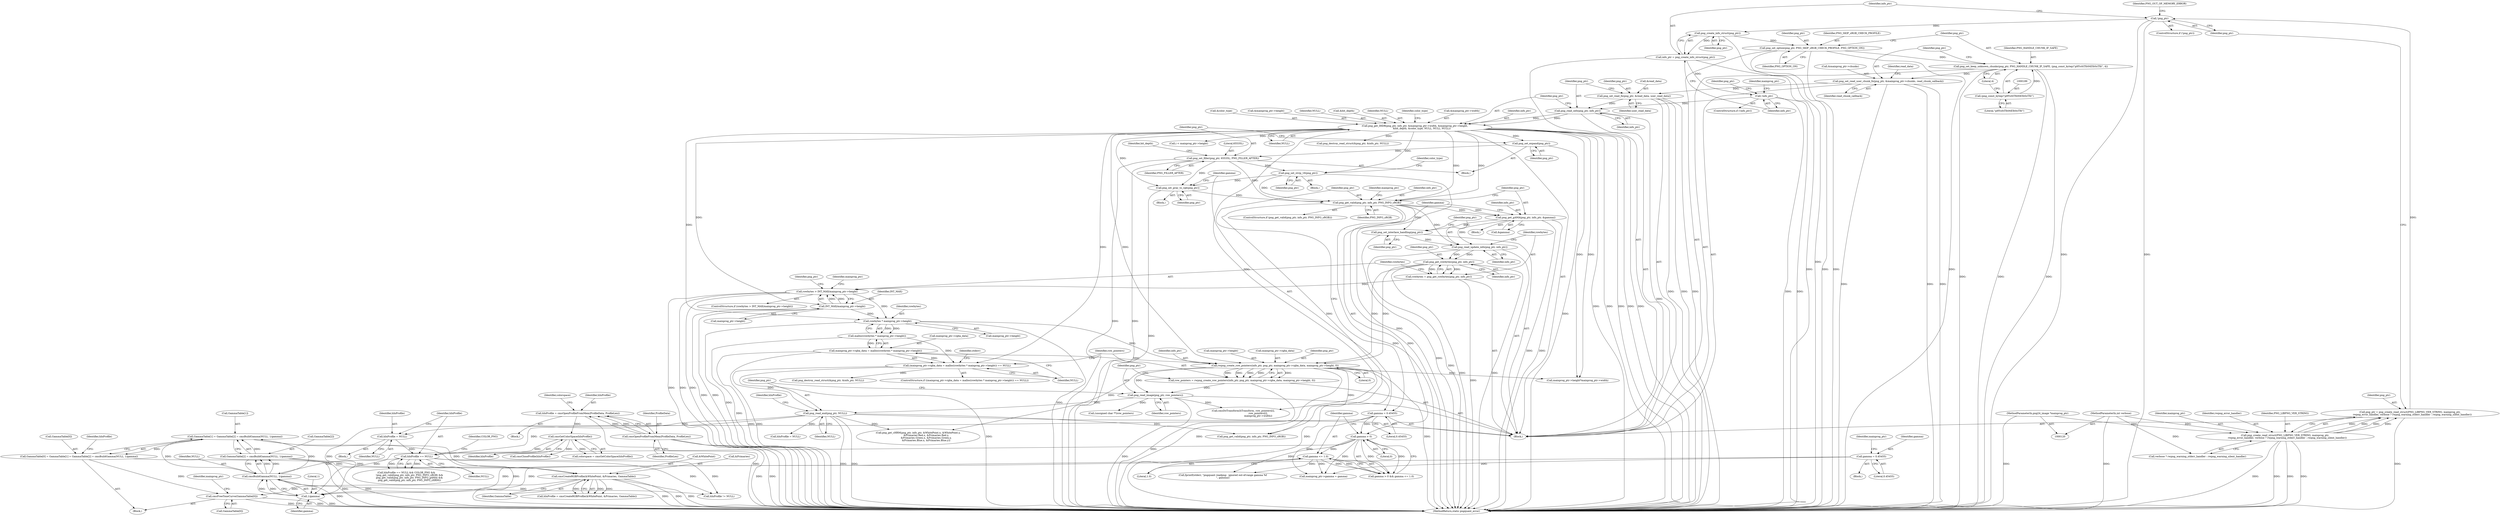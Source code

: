 digraph "0_pngquant_b7c217680cda02dddced245d237ebe8c383be285@array" {
"1000584" [label="(Call,cmsFreeToneCurve(GammaTable[0]))"];
"1000559" [label="(Call,GammaTable[0] = GammaTable[1] = GammaTable[2] = cmsBuildGamma(NULL, 1/gamma))"];
"1000563" [label="(Call,GammaTable[1] = GammaTable[2] = cmsBuildGamma(NULL, 1/gamma))"];
"1000567" [label="(Call,GammaTable[2] = cmsBuildGamma(NULL, 1/gamma))"];
"1000571" [label="(Call,cmsBuildGamma(NULL, 1/gamma))"];
"1000465" [label="(Call,hInProfile == NULL)"];
"1000460" [label="(Call,hInProfile = NULL)"];
"1000393" [label="(Call,png_read_end(png_ptr, NULL))"];
"1000390" [label="(Call,png_read_image(png_ptr, row_pointers))"];
"1000380" [label="(Call,rwpng_create_row_pointers(info_ptr, png_ptr, mainprog_ptr->rgba_data, mainprog_ptr->height, 0))"];
"1000332" [label="(Call,png_get_rowbytes(png_ptr, info_ptr))"];
"1000327" [label="(Call,png_read_update_info(png_ptr, info_ptr))"];
"1000325" [label="(Call,png_set_interlace_handling(png_ptr))"];
"1000277" [label="(Call,png_get_gAMA(png_ptr, info_ptr, &gamma))"];
"1000260" [label="(Call,png_get_valid(png_ptr, info_ptr, PNG_INFO_sRGB))"];
"1000236" [label="(Call,png_set_filler(png_ptr, 65535L, PNG_FILLER_AFTER))"];
"1000234" [label="(Call,png_set_expand(png_ptr))"];
"1000210" [label="(Call,png_get_IHDR(png_ptr, info_ptr, &mainprog_ptr->width, &mainprog_ptr->height,\n                  &bit_depth, &color_type, NULL, NULL, NULL))"];
"1000207" [label="(Call,png_read_info(png_ptr, info_ptr))"];
"1000202" [label="(Call,png_set_read_fn(png_ptr, &read_data, user_read_data))"];
"1000192" [label="(Call,png_set_read_user_chunk_fn(png_ptr, &mainprog_ptr->chunks, read_chunk_callback))"];
"1000185" [label="(Call,png_set_keep_unknown_chunks(png_ptr, PNG_HANDLE_CHUNK_IF_SAFE, (png_const_bytep)\"pHYs\0iTXt\0tEXt\0zTXt\", 4))"];
"1000181" [label="(Call,png_set_option(png_ptr, PNG_SKIP_sRGB_CHECK_PROFILE, PNG_OPTION_ON))"];
"1000154" [label="(Call,png_create_info_struct(png_ptr))"];
"1000147" [label="(Call,!png_ptr)"];
"1000136" [label="(Call,png_ptr = png_create_read_struct(PNG_LIBPNG_VER_STRING, mainprog_ptr,\n      rwpng_error_handler, verbose ? rwpng_warning_stderr_handler : rwpng_warning_silent_handler))"];
"1000138" [label="(Call,png_create_read_struct(PNG_LIBPNG_VER_STRING, mainprog_ptr,\n      rwpng_error_handler, verbose ? rwpng_warning_stderr_handler : rwpng_warning_silent_handler))"];
"1000122" [label="(MethodParameterIn,png24_image *mainprog_ptr)"];
"1000123" [label="(MethodParameterIn,int verbose)"];
"1000188" [label="(Call,(png_const_bytep)\"pHYs\0iTXt\0tEXt\0zTXt\")"];
"1000157" [label="(Call,!info_ptr)"];
"1000152" [label="(Call,info_ptr = png_create_info_struct(png_ptr))"];
"1000253" [label="(Call,png_set_gray_to_rgb(png_ptr))"];
"1000245" [label="(Call,png_set_strip_16(png_ptr))"];
"1000354" [label="(Call,mainprog_ptr->rgba_data = malloc(rowbytes * mainprog_ptr->height))"];
"1000358" [label="(Call,malloc(rowbytes * mainprog_ptr->height))"];
"1000359" [label="(Call,rowbytes * mainprog_ptr->height)"];
"1000336" [label="(Call,rowbytes > INT_MAX/mainprog_ptr->height)"];
"1000330" [label="(Call,rowbytes = png_get_rowbytes(png_ptr, info_ptr))"];
"1000338" [label="(Call,INT_MAX/mainprog_ptr->height)"];
"1000378" [label="(Call,row_pointers = rwpng_create_row_pointers(info_ptr, png_ptr, mainprog_ptr->rgba_data, mainprog_ptr->height, 0))"];
"1000353" [label="(Call,(mainprog_ptr->rgba_data = malloc(rowbytes * mainprog_ptr->height)) == NULL)"];
"1000419" [label="(Call,cmsGetColorSpace(hInProfile))"];
"1000411" [label="(Call,hInProfile = cmsOpenProfileFromMem(ProfileData, ProfileLen))"];
"1000413" [label="(Call,cmsOpenProfileFromMem(ProfileData, ProfileLen))"];
"1000573" [label="(Call,1/gamma)"];
"1000284" [label="(Call,gamma > 0)"];
"1000256" [label="(Call,gamma = 0.45455)"];
"1000317" [label="(Call,gamma = 0.45455)"];
"1000287" [label="(Call,gamma <= 1.0)"];
"1000578" [label="(Call,cmsCreateRGBProfile(&WhitePoint, &Primaries, GammaTable))"];
"1000637" [label="(Call,i < mainprog_ptr->height)"];
"1000142" [label="(Call,verbose ? rwpng_warning_stderr_handler : rwpng_warning_silent_handler)"];
"1000287" [label="(Call,gamma <= 1.0)"];
"1000148" [label="(Identifier,png_ptr)"];
"1000573" [label="(Call,1/gamma)"];
"1000333" [label="(Identifier,png_ptr)"];
"1000227" [label="(Identifier,NULL)"];
"1000217" [label="(Call,&mainprog_ptr->height)"];
"1000185" [label="(Call,png_set_keep_unknown_chunks(png_ptr, PNG_HANDLE_CHUNK_IF_SAFE, (png_const_bytep)\"pHYs\0iTXt\0tEXt\0zTXt\", 4))"];
"1000369" [label="(Call,png_destroy_read_struct(&png_ptr, &info_ptr, NULL))"];
"1000465" [label="(Call,hInProfile == NULL)"];
"1000155" [label="(Identifier,png_ptr)"];
"1000320" [label="(Call,mainprog_ptr->gamma = gamma)"];
"1000328" [label="(Identifier,png_ptr)"];
"1000395" [label="(Identifier,NULL)"];
"1000461" [label="(Identifier,hInProfile)"];
"1000346" [label="(Identifier,png_ptr)"];
"1000413" [label="(Call,cmsOpenProfileFromMem(ProfileData, ProfileLen))"];
"1000152" [label="(Call,info_ptr = png_create_info_struct(png_ptr))"];
"1000584" [label="(Call,cmsFreeToneCurve(GammaTable[0]))"];
"1000354" [label="(Call,mainprog_ptr->rgba_data = malloc(rowbytes * mainprog_ptr->height))"];
"1000317" [label="(Call,gamma = 0.45455)"];
"1000259" [label="(ControlStructure,if (png_get_valid(png_ptr, info_ptr, PNG_INFO_sRGB)))"];
"1000284" [label="(Call,gamma > 0)"];
"1000334" [label="(Identifier,info_ptr)"];
"1000186" [label="(Identifier,png_ptr)"];
"1000410" [label="(Block,)"];
"1000276" [label="(Block,)"];
"1000568" [label="(Call,GammaTable[2])"];
"1000204" [label="(Call,&read_data)"];
"1000572" [label="(Identifier,NULL)"];
"1000329" [label="(Identifier,info_ptr)"];
"1000386" [label="(Call,mainprog_ptr->height)"];
"1000207" [label="(Call,png_read_info(png_ptr, info_ptr))"];
"1000392" [label="(Identifier,row_pointers)"];
"1000420" [label="(Identifier,hInProfile)"];
"1000191" [label="(Literal,4)"];
"1000124" [label="(Block,)"];
"1000147" [label="(Call,!png_ptr)"];
"1000157" [label="(Call,!info_ptr)"];
"1000488" [label="(Call,png_get_cHRM(png_ptr, info_ptr, &WhitePoint.x, &WhitePoint.y,\n                     &Primaries.Red.x, &Primaries.Red.y,\n                     &Primaries.Green.x, &Primaries.Green.y,\n                     &Primaries.Blue.x, &Primaries.Blue.y))"];
"1000154" [label="(Call,png_create_info_struct(png_ptr))"];
"1000464" [label="(Call,hInProfile == NULL && COLOR_PNG &&\n        !png_get_valid(png_ptr, info_ptr, PNG_INFO_sRGB) &&\n        png_get_valid(png_ptr, info_ptr, PNG_INFO_gAMA) &&\n        png_get_valid(png_ptr, info_ptr, PNG_INFO_cHRM))"];
"1000571" [label="(Call,cmsBuildGamma(NULL, 1/gamma))"];
"1000458" [label="(Call,cmsCloseProfile(hInProfile))"];
"1000336" [label="(Call,rowbytes > INT_MAX/mainprog_ptr->height)"];
"1000579" [label="(Call,&WhitePoint)"];
"1000581" [label="(Call,&Primaries)"];
"1000190" [label="(Literal,\"pHYs\0iTXt\0tEXt\0zTXt\")"];
"1000624" [label="(Call,mainprog_ptr->height*mainprog_ptr->width)"];
"1000467" [label="(Identifier,NULL)"];
"1000254" [label="(Identifier,png_ptr)"];
"1000193" [label="(Identifier,png_ptr)"];
"1000689" [label="(MethodReturn,static pngquant_error)"];
"1000182" [label="(Identifier,png_ptr)"];
"1000253" [label="(Call,png_set_gray_to_rgb(png_ptr))"];
"1000466" [label="(Identifier,hInProfile)"];
"1000390" [label="(Call,png_read_image(png_ptr, row_pointers))"];
"1000203" [label="(Identifier,png_ptr)"];
"1000236" [label="(Call,png_set_filler(png_ptr, 65535L, PNG_FILLER_AFTER))"];
"1000361" [label="(Call,mainprog_ptr->height)"];
"1000599" [label="(Call,hInProfile != NULL)"];
"1000367" [label="(Identifier,stderr)"];
"1000211" [label="(Identifier,png_ptr)"];
"1000139" [label="(Identifier,PNG_LIBPNG_VER_STRING)"];
"1000225" [label="(Identifier,NULL)"];
"1000353" [label="(Call,(mainprog_ptr->rgba_data = malloc(rowbytes * mainprog_ptr->height)) == NULL)"];
"1000162" [label="(Identifier,png_ptr)"];
"1000560" [label="(Call,GammaTable[0])"];
"1000578" [label="(Call,cmsCreateRGBProfile(&WhitePoint, &Primaries, GammaTable))"];
"1000187" [label="(Identifier,PNG_HANDLE_CHUNK_IF_SAFE)"];
"1000590" [label="(Identifier,mainprog_ptr)"];
"1000383" [label="(Call,mainprog_ptr->rgba_data)"];
"1000267" [label="(Identifier,mainprog_ptr)"];
"1000358" [label="(Call,malloc(rowbytes * mainprog_ptr->height))"];
"1000285" [label="(Identifier,gamma)"];
"1000288" [label="(Identifier,gamma)"];
"1000337" [label="(Identifier,rowbytes)"];
"1000153" [label="(Identifier,info_ptr)"];
"1000250" [label="(Identifier,color_type)"];
"1000462" [label="(Identifier,NULL)"];
"1000326" [label="(Identifier,png_ptr)"];
"1000352" [label="(ControlStructure,if ((mainprog_ptr->rgba_data = malloc(rowbytes * mainprog_ptr->height)) == NULL))"];
"1000382" [label="(Identifier,png_ptr)"];
"1000238" [label="(Literal,65535L)"];
"1000221" [label="(Call,&bit_depth)"];
"1000146" [label="(ControlStructure,if (!png_ptr))"];
"1000359" [label="(Call,rowbytes * mainprog_ptr->height)"];
"1000567" [label="(Call,GammaTable[2] = cmsBuildGamma(NULL, 1/gamma))"];
"1000393" [label="(Call,png_read_end(png_ptr, NULL))"];
"1000194" [label="(Call,&mainprog_ptr->chunks)"];
"1000585" [label="(Call,GammaTable[0])"];
"1000400" [label="(Identifier,hInProfile)"];
"1000417" [label="(Call,colorspace = cmsGetColorSpace(hInProfile))"];
"1000415" [label="(Identifier,ProfileLen)"];
"1000188" [label="(Call,(png_const_bytep)\"pHYs\0iTXt\0tEXt\0zTXt\")"];
"1000344" [label="(Call,png_destroy_read_struct(&png_ptr, &info_ptr, NULL))"];
"1000339" [label="(Identifier,INT_MAX)"];
"1000379" [label="(Identifier,row_pointers)"];
"1000280" [label="(Call,&gamma)"];
"1000414" [label="(Identifier,ProfileData)"];
"1000234" [label="(Call,png_set_expand(png_ptr))"];
"1000577" [label="(Identifier,hInProfile)"];
"1000330" [label="(Call,rowbytes = png_get_rowbytes(png_ptr, info_ptr))"];
"1000325" [label="(Call,png_set_interlace_handling(png_ptr))"];
"1000485" [label="(Block,)"];
"1000122" [label="(MethodParameterIn,png24_image *mainprog_ptr)"];
"1000327" [label="(Call,png_read_update_info(png_ptr, info_ptr))"];
"1000322" [label="(Identifier,mainprog_ptr)"];
"1000226" [label="(Identifier,NULL)"];
"1000170" [label="(Identifier,mainprog_ptr)"];
"1000233" [label="(Block,)"];
"1000206" [label="(Identifier,user_read_data)"];
"1000237" [label="(Identifier,png_ptr)"];
"1000389" [label="(Literal,0)"];
"1000277" [label="(Call,png_get_gAMA(png_ptr, info_ptr, &gamma))"];
"1000192" [label="(Call,png_set_read_user_chunk_fn(png_ptr, &mainprog_ptr->chunks, read_chunk_callback))"];
"1000583" [label="(Identifier,GammaTable)"];
"1000140" [label="(Identifier,mainprog_ptr)"];
"1000257" [label="(Identifier,gamma)"];
"1000209" [label="(Identifier,info_ptr)"];
"1000252" [label="(Block,)"];
"1000411" [label="(Call,hInProfile = cmsOpenProfileFromMem(ProfileData, ProfileLen))"];
"1000563" [label="(Call,GammaTable[1] = GammaTable[2] = cmsBuildGamma(NULL, 1/gamma))"];
"1000235" [label="(Identifier,png_ptr)"];
"1000575" [label="(Identifier,gamma)"];
"1000262" [label="(Identifier,info_ptr)"];
"1000181" [label="(Call,png_set_option(png_ptr, PNG_SKIP_sRGB_CHECK_PROFILE, PNG_OPTION_ON))"];
"1000244" [label="(Block,)"];
"1000335" [label="(ControlStructure,if (rowbytes > INT_MAX/mainprog_ptr->height))"];
"1000439" [label="(Block,)"];
"1000137" [label="(Identifier,png_ptr)"];
"1000356" [label="(Identifier,mainprog_ptr)"];
"1000381" [label="(Identifier,info_ptr)"];
"1000412" [label="(Identifier,hInProfile)"];
"1000319" [label="(Literal,0.45455)"];
"1000564" [label="(Call,GammaTable[1])"];
"1000231" [label="(Identifier,color_type)"];
"1000198" [label="(Identifier,read_chunk_callback)"];
"1000286" [label="(Literal,0)"];
"1000338" [label="(Call,INT_MAX/mainprog_ptr->height)"];
"1000645" [label="(Call,cmsDoTransform(hTransform, row_pointers[i],\n                                       row_pointers[i],\n                                       mainprog_ptr->width))"];
"1000158" [label="(Identifier,info_ptr)"];
"1000469" [label="(Identifier,COLOR_PNG)"];
"1000391" [label="(Identifier,png_ptr)"];
"1000210" [label="(Call,png_get_IHDR(png_ptr, info_ptr, &mainprog_ptr->width, &mainprog_ptr->height,\n                  &bit_depth, &color_type, NULL, NULL, NULL))"];
"1000279" [label="(Identifier,info_ptr)"];
"1000574" [label="(Literal,1)"];
"1000331" [label="(Identifier,rowbytes)"];
"1000201" [label="(Identifier,read_data)"];
"1000399" [label="(Call,hInProfile = NULL)"];
"1000260" [label="(Call,png_get_valid(png_ptr, info_ptr, PNG_INFO_sRGB))"];
"1000246" [label="(Identifier,png_ptr)"];
"1000138" [label="(Call,png_create_read_struct(PNG_LIBPNG_VER_STRING, mainprog_ptr,\n      rwpng_error_handler, verbose ? rwpng_warning_stderr_handler : rwpng_warning_silent_handler))"];
"1000245" [label="(Call,png_set_strip_16(png_ptr))"];
"1000261" [label="(Identifier,png_ptr)"];
"1000380" [label="(Call,rwpng_create_row_pointers(info_ptr, png_ptr, mainprog_ptr->rgba_data, mainprog_ptr->height, 0))"];
"1000340" [label="(Call,mainprog_ptr->height)"];
"1000208" [label="(Identifier,png_ptr)"];
"1000559" [label="(Call,GammaTable[0] = GammaTable[1] = GammaTable[2] = cmsBuildGamma(NULL, 1/gamma))"];
"1000256" [label="(Call,gamma = 0.45455)"];
"1000278" [label="(Identifier,png_ptr)"];
"1000318" [label="(Identifier,gamma)"];
"1000302" [label="(Block,)"];
"1000394" [label="(Identifier,png_ptr)"];
"1000364" [label="(Identifier,NULL)"];
"1000360" [label="(Identifier,rowbytes)"];
"1000472" [label="(Call,png_get_valid(png_ptr, info_ptr, PNG_INFO_sRGB))"];
"1000419" [label="(Call,cmsGetColorSpace(hInProfile))"];
"1000202" [label="(Call,png_set_read_fn(png_ptr, &read_data, user_read_data))"];
"1000239" [label="(Identifier,PNG_FILLER_AFTER)"];
"1000355" [label="(Call,mainprog_ptr->rgba_data)"];
"1000378" [label="(Call,row_pointers = rwpng_create_row_pointers(info_ptr, png_ptr, mainprog_ptr->rgba_data, mainprog_ptr->height, 0))"];
"1000213" [label="(Call,&mainprog_ptr->width)"];
"1000684" [label="(Call,(unsigned char **)row_pointers)"];
"1000151" [label="(Identifier,PNG_OUT_OF_MEMORY_ERROR)"];
"1000242" [label="(Identifier,bit_depth)"];
"1000289" [label="(Literal,1.0)"];
"1000258" [label="(Literal,0.45455)"];
"1000212" [label="(Identifier,info_ptr)"];
"1000460" [label="(Call,hInProfile = NULL)"];
"1000141" [label="(Identifier,rwpng_error_handler)"];
"1000332" [label="(Call,png_get_rowbytes(png_ptr, info_ptr))"];
"1000156" [label="(ControlStructure,if (!info_ptr))"];
"1000303" [label="(Call,fprintf(stderr, \"pngquant readpng:  ignored out-of-range gamma %f\n\", gamma))"];
"1000283" [label="(Call,gamma > 0 && gamma <= 1.0)"];
"1000263" [label="(Identifier,PNG_INFO_sRGB)"];
"1000184" [label="(Identifier,PNG_OPTION_ON)"];
"1000123" [label="(MethodParameterIn,int verbose)"];
"1000223" [label="(Call,&color_type)"];
"1000136" [label="(Call,png_ptr = png_create_read_struct(PNG_LIBPNG_VER_STRING, mainprog_ptr,\n      rwpng_error_handler, verbose ? rwpng_warning_stderr_handler : rwpng_warning_silent_handler))"];
"1000576" [label="(Call,hInProfile = cmsCreateRGBProfile(&WhitePoint, &Primaries, GammaTable))"];
"1000183" [label="(Identifier,PNG_SKIP_sRGB_CHECK_PROFILE)"];
"1000418" [label="(Identifier,colorspace)"];
"1000584" -> "1000485"  [label="AST: "];
"1000584" -> "1000585"  [label="CFG: "];
"1000585" -> "1000584"  [label="AST: "];
"1000590" -> "1000584"  [label="CFG: "];
"1000584" -> "1000689"  [label="DDG: "];
"1000584" -> "1000689"  [label="DDG: "];
"1000559" -> "1000584"  [label="DDG: "];
"1000578" -> "1000584"  [label="DDG: "];
"1000559" -> "1000485"  [label="AST: "];
"1000559" -> "1000563"  [label="CFG: "];
"1000560" -> "1000559"  [label="AST: "];
"1000563" -> "1000559"  [label="AST: "];
"1000577" -> "1000559"  [label="CFG: "];
"1000563" -> "1000559"  [label="DDG: "];
"1000559" -> "1000578"  [label="DDG: "];
"1000563" -> "1000567"  [label="CFG: "];
"1000564" -> "1000563"  [label="AST: "];
"1000567" -> "1000563"  [label="AST: "];
"1000563" -> "1000689"  [label="DDG: "];
"1000567" -> "1000563"  [label="DDG: "];
"1000571" -> "1000563"  [label="DDG: "];
"1000571" -> "1000563"  [label="DDG: "];
"1000563" -> "1000578"  [label="DDG: "];
"1000567" -> "1000571"  [label="CFG: "];
"1000568" -> "1000567"  [label="AST: "];
"1000571" -> "1000567"  [label="AST: "];
"1000567" -> "1000689"  [label="DDG: "];
"1000567" -> "1000689"  [label="DDG: "];
"1000571" -> "1000567"  [label="DDG: "];
"1000571" -> "1000567"  [label="DDG: "];
"1000567" -> "1000578"  [label="DDG: "];
"1000571" -> "1000573"  [label="CFG: "];
"1000572" -> "1000571"  [label="AST: "];
"1000573" -> "1000571"  [label="AST: "];
"1000571" -> "1000689"  [label="DDG: "];
"1000465" -> "1000571"  [label="DDG: "];
"1000573" -> "1000571"  [label="DDG: "];
"1000573" -> "1000571"  [label="DDG: "];
"1000571" -> "1000599"  [label="DDG: "];
"1000465" -> "1000464"  [label="AST: "];
"1000465" -> "1000467"  [label="CFG: "];
"1000466" -> "1000465"  [label="AST: "];
"1000467" -> "1000465"  [label="AST: "];
"1000469" -> "1000465"  [label="CFG: "];
"1000464" -> "1000465"  [label="CFG: "];
"1000465" -> "1000464"  [label="DDG: "];
"1000465" -> "1000464"  [label="DDG: "];
"1000460" -> "1000465"  [label="DDG: "];
"1000419" -> "1000465"  [label="DDG: "];
"1000393" -> "1000465"  [label="DDG: "];
"1000465" -> "1000599"  [label="DDG: "];
"1000465" -> "1000599"  [label="DDG: "];
"1000460" -> "1000439"  [label="AST: "];
"1000460" -> "1000462"  [label="CFG: "];
"1000461" -> "1000460"  [label="AST: "];
"1000462" -> "1000460"  [label="AST: "];
"1000466" -> "1000460"  [label="CFG: "];
"1000393" -> "1000460"  [label="DDG: "];
"1000393" -> "1000124"  [label="AST: "];
"1000393" -> "1000395"  [label="CFG: "];
"1000394" -> "1000393"  [label="AST: "];
"1000395" -> "1000393"  [label="AST: "];
"1000400" -> "1000393"  [label="CFG: "];
"1000393" -> "1000689"  [label="DDG: "];
"1000393" -> "1000689"  [label="DDG: "];
"1000390" -> "1000393"  [label="DDG: "];
"1000353" -> "1000393"  [label="DDG: "];
"1000393" -> "1000399"  [label="DDG: "];
"1000393" -> "1000472"  [label="DDG: "];
"1000393" -> "1000488"  [label="DDG: "];
"1000390" -> "1000124"  [label="AST: "];
"1000390" -> "1000392"  [label="CFG: "];
"1000391" -> "1000390"  [label="AST: "];
"1000392" -> "1000390"  [label="AST: "];
"1000394" -> "1000390"  [label="CFG: "];
"1000390" -> "1000689"  [label="DDG: "];
"1000380" -> "1000390"  [label="DDG: "];
"1000378" -> "1000390"  [label="DDG: "];
"1000390" -> "1000645"  [label="DDG: "];
"1000390" -> "1000684"  [label="DDG: "];
"1000380" -> "1000378"  [label="AST: "];
"1000380" -> "1000389"  [label="CFG: "];
"1000381" -> "1000380"  [label="AST: "];
"1000382" -> "1000380"  [label="AST: "];
"1000383" -> "1000380"  [label="AST: "];
"1000386" -> "1000380"  [label="AST: "];
"1000389" -> "1000380"  [label="AST: "];
"1000378" -> "1000380"  [label="CFG: "];
"1000380" -> "1000689"  [label="DDG: "];
"1000380" -> "1000689"  [label="DDG: "];
"1000380" -> "1000689"  [label="DDG: "];
"1000380" -> "1000378"  [label="DDG: "];
"1000380" -> "1000378"  [label="DDG: "];
"1000380" -> "1000378"  [label="DDG: "];
"1000380" -> "1000378"  [label="DDG: "];
"1000380" -> "1000378"  [label="DDG: "];
"1000332" -> "1000380"  [label="DDG: "];
"1000332" -> "1000380"  [label="DDG: "];
"1000354" -> "1000380"  [label="DDG: "];
"1000359" -> "1000380"  [label="DDG: "];
"1000210" -> "1000380"  [label="DDG: "];
"1000380" -> "1000472"  [label="DDG: "];
"1000380" -> "1000488"  [label="DDG: "];
"1000380" -> "1000624"  [label="DDG: "];
"1000332" -> "1000330"  [label="AST: "];
"1000332" -> "1000334"  [label="CFG: "];
"1000333" -> "1000332"  [label="AST: "];
"1000334" -> "1000332"  [label="AST: "];
"1000330" -> "1000332"  [label="CFG: "];
"1000332" -> "1000689"  [label="DDG: "];
"1000332" -> "1000689"  [label="DDG: "];
"1000332" -> "1000330"  [label="DDG: "];
"1000332" -> "1000330"  [label="DDG: "];
"1000327" -> "1000332"  [label="DDG: "];
"1000327" -> "1000332"  [label="DDG: "];
"1000327" -> "1000124"  [label="AST: "];
"1000327" -> "1000329"  [label="CFG: "];
"1000328" -> "1000327"  [label="AST: "];
"1000329" -> "1000327"  [label="AST: "];
"1000331" -> "1000327"  [label="CFG: "];
"1000327" -> "1000689"  [label="DDG: "];
"1000325" -> "1000327"  [label="DDG: "];
"1000260" -> "1000327"  [label="DDG: "];
"1000277" -> "1000327"  [label="DDG: "];
"1000325" -> "1000124"  [label="AST: "];
"1000325" -> "1000326"  [label="CFG: "];
"1000326" -> "1000325"  [label="AST: "];
"1000328" -> "1000325"  [label="CFG: "];
"1000325" -> "1000689"  [label="DDG: "];
"1000277" -> "1000325"  [label="DDG: "];
"1000260" -> "1000325"  [label="DDG: "];
"1000277" -> "1000276"  [label="AST: "];
"1000277" -> "1000280"  [label="CFG: "];
"1000278" -> "1000277"  [label="AST: "];
"1000279" -> "1000277"  [label="AST: "];
"1000280" -> "1000277"  [label="AST: "];
"1000285" -> "1000277"  [label="CFG: "];
"1000277" -> "1000689"  [label="DDG: "];
"1000277" -> "1000689"  [label="DDG: "];
"1000260" -> "1000277"  [label="DDG: "];
"1000260" -> "1000277"  [label="DDG: "];
"1000260" -> "1000259"  [label="AST: "];
"1000260" -> "1000263"  [label="CFG: "];
"1000261" -> "1000260"  [label="AST: "];
"1000262" -> "1000260"  [label="AST: "];
"1000263" -> "1000260"  [label="AST: "];
"1000267" -> "1000260"  [label="CFG: "];
"1000278" -> "1000260"  [label="CFG: "];
"1000260" -> "1000689"  [label="DDG: "];
"1000260" -> "1000689"  [label="DDG: "];
"1000236" -> "1000260"  [label="DDG: "];
"1000253" -> "1000260"  [label="DDG: "];
"1000210" -> "1000260"  [label="DDG: "];
"1000210" -> "1000260"  [label="DDG: "];
"1000245" -> "1000260"  [label="DDG: "];
"1000260" -> "1000472"  [label="DDG: "];
"1000236" -> "1000233"  [label="AST: "];
"1000236" -> "1000239"  [label="CFG: "];
"1000237" -> "1000236"  [label="AST: "];
"1000238" -> "1000236"  [label="AST: "];
"1000239" -> "1000236"  [label="AST: "];
"1000242" -> "1000236"  [label="CFG: "];
"1000236" -> "1000689"  [label="DDG: "];
"1000236" -> "1000689"  [label="DDG: "];
"1000234" -> "1000236"  [label="DDG: "];
"1000236" -> "1000245"  [label="DDG: "];
"1000236" -> "1000253"  [label="DDG: "];
"1000234" -> "1000233"  [label="AST: "];
"1000234" -> "1000235"  [label="CFG: "];
"1000235" -> "1000234"  [label="AST: "];
"1000237" -> "1000234"  [label="CFG: "];
"1000234" -> "1000689"  [label="DDG: "];
"1000210" -> "1000234"  [label="DDG: "];
"1000210" -> "1000124"  [label="AST: "];
"1000210" -> "1000227"  [label="CFG: "];
"1000211" -> "1000210"  [label="AST: "];
"1000212" -> "1000210"  [label="AST: "];
"1000213" -> "1000210"  [label="AST: "];
"1000217" -> "1000210"  [label="AST: "];
"1000221" -> "1000210"  [label="AST: "];
"1000223" -> "1000210"  [label="AST: "];
"1000225" -> "1000210"  [label="AST: "];
"1000226" -> "1000210"  [label="AST: "];
"1000227" -> "1000210"  [label="AST: "];
"1000231" -> "1000210"  [label="CFG: "];
"1000210" -> "1000689"  [label="DDG: "];
"1000210" -> "1000689"  [label="DDG: "];
"1000210" -> "1000689"  [label="DDG: "];
"1000210" -> "1000689"  [label="DDG: "];
"1000210" -> "1000689"  [label="DDG: "];
"1000207" -> "1000210"  [label="DDG: "];
"1000207" -> "1000210"  [label="DDG: "];
"1000210" -> "1000245"  [label="DDG: "];
"1000210" -> "1000253"  [label="DDG: "];
"1000210" -> "1000338"  [label="DDG: "];
"1000210" -> "1000344"  [label="DDG: "];
"1000210" -> "1000359"  [label="DDG: "];
"1000210" -> "1000353"  [label="DDG: "];
"1000210" -> "1000624"  [label="DDG: "];
"1000210" -> "1000624"  [label="DDG: "];
"1000210" -> "1000637"  [label="DDG: "];
"1000210" -> "1000645"  [label="DDG: "];
"1000207" -> "1000124"  [label="AST: "];
"1000207" -> "1000209"  [label="CFG: "];
"1000208" -> "1000207"  [label="AST: "];
"1000209" -> "1000207"  [label="AST: "];
"1000211" -> "1000207"  [label="CFG: "];
"1000207" -> "1000689"  [label="DDG: "];
"1000202" -> "1000207"  [label="DDG: "];
"1000157" -> "1000207"  [label="DDG: "];
"1000202" -> "1000124"  [label="AST: "];
"1000202" -> "1000206"  [label="CFG: "];
"1000203" -> "1000202"  [label="AST: "];
"1000204" -> "1000202"  [label="AST: "];
"1000206" -> "1000202"  [label="AST: "];
"1000208" -> "1000202"  [label="CFG: "];
"1000202" -> "1000689"  [label="DDG: "];
"1000202" -> "1000689"  [label="DDG: "];
"1000202" -> "1000689"  [label="DDG: "];
"1000192" -> "1000202"  [label="DDG: "];
"1000192" -> "1000124"  [label="AST: "];
"1000192" -> "1000198"  [label="CFG: "];
"1000193" -> "1000192"  [label="AST: "];
"1000194" -> "1000192"  [label="AST: "];
"1000198" -> "1000192"  [label="AST: "];
"1000201" -> "1000192"  [label="CFG: "];
"1000192" -> "1000689"  [label="DDG: "];
"1000192" -> "1000689"  [label="DDG: "];
"1000192" -> "1000689"  [label="DDG: "];
"1000185" -> "1000192"  [label="DDG: "];
"1000185" -> "1000124"  [label="AST: "];
"1000185" -> "1000191"  [label="CFG: "];
"1000186" -> "1000185"  [label="AST: "];
"1000187" -> "1000185"  [label="AST: "];
"1000188" -> "1000185"  [label="AST: "];
"1000191" -> "1000185"  [label="AST: "];
"1000193" -> "1000185"  [label="CFG: "];
"1000185" -> "1000689"  [label="DDG: "];
"1000185" -> "1000689"  [label="DDG: "];
"1000185" -> "1000689"  [label="DDG: "];
"1000181" -> "1000185"  [label="DDG: "];
"1000188" -> "1000185"  [label="DDG: "];
"1000181" -> "1000124"  [label="AST: "];
"1000181" -> "1000184"  [label="CFG: "];
"1000182" -> "1000181"  [label="AST: "];
"1000183" -> "1000181"  [label="AST: "];
"1000184" -> "1000181"  [label="AST: "];
"1000186" -> "1000181"  [label="CFG: "];
"1000181" -> "1000689"  [label="DDG: "];
"1000181" -> "1000689"  [label="DDG: "];
"1000181" -> "1000689"  [label="DDG: "];
"1000154" -> "1000181"  [label="DDG: "];
"1000154" -> "1000152"  [label="AST: "];
"1000154" -> "1000155"  [label="CFG: "];
"1000155" -> "1000154"  [label="AST: "];
"1000152" -> "1000154"  [label="CFG: "];
"1000154" -> "1000689"  [label="DDG: "];
"1000154" -> "1000152"  [label="DDG: "];
"1000147" -> "1000154"  [label="DDG: "];
"1000147" -> "1000146"  [label="AST: "];
"1000147" -> "1000148"  [label="CFG: "];
"1000148" -> "1000147"  [label="AST: "];
"1000151" -> "1000147"  [label="CFG: "];
"1000153" -> "1000147"  [label="CFG: "];
"1000147" -> "1000689"  [label="DDG: "];
"1000147" -> "1000689"  [label="DDG: "];
"1000136" -> "1000147"  [label="DDG: "];
"1000136" -> "1000124"  [label="AST: "];
"1000136" -> "1000138"  [label="CFG: "];
"1000137" -> "1000136"  [label="AST: "];
"1000138" -> "1000136"  [label="AST: "];
"1000148" -> "1000136"  [label="CFG: "];
"1000136" -> "1000689"  [label="DDG: "];
"1000138" -> "1000136"  [label="DDG: "];
"1000138" -> "1000136"  [label="DDG: "];
"1000138" -> "1000136"  [label="DDG: "];
"1000138" -> "1000136"  [label="DDG: "];
"1000138" -> "1000142"  [label="CFG: "];
"1000139" -> "1000138"  [label="AST: "];
"1000140" -> "1000138"  [label="AST: "];
"1000141" -> "1000138"  [label="AST: "];
"1000142" -> "1000138"  [label="AST: "];
"1000138" -> "1000689"  [label="DDG: "];
"1000138" -> "1000689"  [label="DDG: "];
"1000138" -> "1000689"  [label="DDG: "];
"1000138" -> "1000689"  [label="DDG: "];
"1000122" -> "1000138"  [label="DDG: "];
"1000123" -> "1000138"  [label="DDG: "];
"1000122" -> "1000120"  [label="AST: "];
"1000122" -> "1000689"  [label="DDG: "];
"1000123" -> "1000120"  [label="AST: "];
"1000123" -> "1000689"  [label="DDG: "];
"1000123" -> "1000142"  [label="DDG: "];
"1000188" -> "1000190"  [label="CFG: "];
"1000189" -> "1000188"  [label="AST: "];
"1000190" -> "1000188"  [label="AST: "];
"1000191" -> "1000188"  [label="CFG: "];
"1000157" -> "1000156"  [label="AST: "];
"1000157" -> "1000158"  [label="CFG: "];
"1000158" -> "1000157"  [label="AST: "];
"1000162" -> "1000157"  [label="CFG: "];
"1000170" -> "1000157"  [label="CFG: "];
"1000157" -> "1000689"  [label="DDG: "];
"1000157" -> "1000689"  [label="DDG: "];
"1000152" -> "1000157"  [label="DDG: "];
"1000152" -> "1000124"  [label="AST: "];
"1000153" -> "1000152"  [label="AST: "];
"1000158" -> "1000152"  [label="CFG: "];
"1000152" -> "1000689"  [label="DDG: "];
"1000253" -> "1000252"  [label="AST: "];
"1000253" -> "1000254"  [label="CFG: "];
"1000254" -> "1000253"  [label="AST: "];
"1000257" -> "1000253"  [label="CFG: "];
"1000253" -> "1000689"  [label="DDG: "];
"1000245" -> "1000253"  [label="DDG: "];
"1000245" -> "1000244"  [label="AST: "];
"1000245" -> "1000246"  [label="CFG: "];
"1000246" -> "1000245"  [label="AST: "];
"1000250" -> "1000245"  [label="CFG: "];
"1000245" -> "1000689"  [label="DDG: "];
"1000354" -> "1000353"  [label="AST: "];
"1000354" -> "1000358"  [label="CFG: "];
"1000355" -> "1000354"  [label="AST: "];
"1000358" -> "1000354"  [label="AST: "];
"1000364" -> "1000354"  [label="CFG: "];
"1000354" -> "1000689"  [label="DDG: "];
"1000354" -> "1000689"  [label="DDG: "];
"1000354" -> "1000353"  [label="DDG: "];
"1000358" -> "1000354"  [label="DDG: "];
"1000358" -> "1000359"  [label="CFG: "];
"1000359" -> "1000358"  [label="AST: "];
"1000358" -> "1000689"  [label="DDG: "];
"1000358" -> "1000353"  [label="DDG: "];
"1000359" -> "1000358"  [label="DDG: "];
"1000359" -> "1000358"  [label="DDG: "];
"1000359" -> "1000361"  [label="CFG: "];
"1000360" -> "1000359"  [label="AST: "];
"1000361" -> "1000359"  [label="AST: "];
"1000359" -> "1000689"  [label="DDG: "];
"1000359" -> "1000689"  [label="DDG: "];
"1000336" -> "1000359"  [label="DDG: "];
"1000338" -> "1000359"  [label="DDG: "];
"1000336" -> "1000335"  [label="AST: "];
"1000336" -> "1000338"  [label="CFG: "];
"1000337" -> "1000336"  [label="AST: "];
"1000338" -> "1000336"  [label="AST: "];
"1000346" -> "1000336"  [label="CFG: "];
"1000356" -> "1000336"  [label="CFG: "];
"1000336" -> "1000689"  [label="DDG: "];
"1000336" -> "1000689"  [label="DDG: "];
"1000336" -> "1000689"  [label="DDG: "];
"1000330" -> "1000336"  [label="DDG: "];
"1000338" -> "1000336"  [label="DDG: "];
"1000338" -> "1000336"  [label="DDG: "];
"1000330" -> "1000124"  [label="AST: "];
"1000331" -> "1000330"  [label="AST: "];
"1000337" -> "1000330"  [label="CFG: "];
"1000330" -> "1000689"  [label="DDG: "];
"1000338" -> "1000340"  [label="CFG: "];
"1000339" -> "1000338"  [label="AST: "];
"1000340" -> "1000338"  [label="AST: "];
"1000338" -> "1000689"  [label="DDG: "];
"1000338" -> "1000689"  [label="DDG: "];
"1000378" -> "1000124"  [label="AST: "];
"1000379" -> "1000378"  [label="AST: "];
"1000391" -> "1000378"  [label="CFG: "];
"1000378" -> "1000689"  [label="DDG: "];
"1000353" -> "1000352"  [label="AST: "];
"1000353" -> "1000364"  [label="CFG: "];
"1000364" -> "1000353"  [label="AST: "];
"1000367" -> "1000353"  [label="CFG: "];
"1000379" -> "1000353"  [label="CFG: "];
"1000353" -> "1000689"  [label="DDG: "];
"1000353" -> "1000369"  [label="DDG: "];
"1000419" -> "1000417"  [label="AST: "];
"1000419" -> "1000420"  [label="CFG: "];
"1000420" -> "1000419"  [label="AST: "];
"1000417" -> "1000419"  [label="CFG: "];
"1000419" -> "1000417"  [label="DDG: "];
"1000411" -> "1000419"  [label="DDG: "];
"1000419" -> "1000458"  [label="DDG: "];
"1000411" -> "1000410"  [label="AST: "];
"1000411" -> "1000413"  [label="CFG: "];
"1000412" -> "1000411"  [label="AST: "];
"1000413" -> "1000411"  [label="AST: "];
"1000418" -> "1000411"  [label="CFG: "];
"1000411" -> "1000689"  [label="DDG: "];
"1000413" -> "1000411"  [label="DDG: "];
"1000413" -> "1000411"  [label="DDG: "];
"1000413" -> "1000415"  [label="CFG: "];
"1000414" -> "1000413"  [label="AST: "];
"1000415" -> "1000413"  [label="AST: "];
"1000413" -> "1000689"  [label="DDG: "];
"1000413" -> "1000689"  [label="DDG: "];
"1000573" -> "1000575"  [label="CFG: "];
"1000574" -> "1000573"  [label="AST: "];
"1000575" -> "1000573"  [label="AST: "];
"1000573" -> "1000689"  [label="DDG: "];
"1000284" -> "1000573"  [label="DDG: "];
"1000317" -> "1000573"  [label="DDG: "];
"1000287" -> "1000573"  [label="DDG: "];
"1000256" -> "1000573"  [label="DDG: "];
"1000284" -> "1000283"  [label="AST: "];
"1000284" -> "1000286"  [label="CFG: "];
"1000285" -> "1000284"  [label="AST: "];
"1000286" -> "1000284"  [label="AST: "];
"1000288" -> "1000284"  [label="CFG: "];
"1000283" -> "1000284"  [label="CFG: "];
"1000284" -> "1000283"  [label="DDG: "];
"1000284" -> "1000283"  [label="DDG: "];
"1000256" -> "1000284"  [label="DDG: "];
"1000284" -> "1000287"  [label="DDG: "];
"1000284" -> "1000303"  [label="DDG: "];
"1000284" -> "1000320"  [label="DDG: "];
"1000256" -> "1000124"  [label="AST: "];
"1000256" -> "1000258"  [label="CFG: "];
"1000257" -> "1000256"  [label="AST: "];
"1000258" -> "1000256"  [label="AST: "];
"1000261" -> "1000256"  [label="CFG: "];
"1000256" -> "1000320"  [label="DDG: "];
"1000317" -> "1000302"  [label="AST: "];
"1000317" -> "1000319"  [label="CFG: "];
"1000318" -> "1000317"  [label="AST: "];
"1000319" -> "1000317"  [label="AST: "];
"1000322" -> "1000317"  [label="CFG: "];
"1000317" -> "1000320"  [label="DDG: "];
"1000287" -> "1000283"  [label="AST: "];
"1000287" -> "1000289"  [label="CFG: "];
"1000288" -> "1000287"  [label="AST: "];
"1000289" -> "1000287"  [label="AST: "];
"1000283" -> "1000287"  [label="CFG: "];
"1000287" -> "1000283"  [label="DDG: "];
"1000287" -> "1000283"  [label="DDG: "];
"1000287" -> "1000303"  [label="DDG: "];
"1000287" -> "1000320"  [label="DDG: "];
"1000578" -> "1000576"  [label="AST: "];
"1000578" -> "1000583"  [label="CFG: "];
"1000579" -> "1000578"  [label="AST: "];
"1000581" -> "1000578"  [label="AST: "];
"1000583" -> "1000578"  [label="AST: "];
"1000576" -> "1000578"  [label="CFG: "];
"1000578" -> "1000689"  [label="DDG: "];
"1000578" -> "1000689"  [label="DDG: "];
"1000578" -> "1000689"  [label="DDG: "];
"1000578" -> "1000576"  [label="DDG: "];
"1000578" -> "1000576"  [label="DDG: "];
"1000578" -> "1000576"  [label="DDG: "];
}
